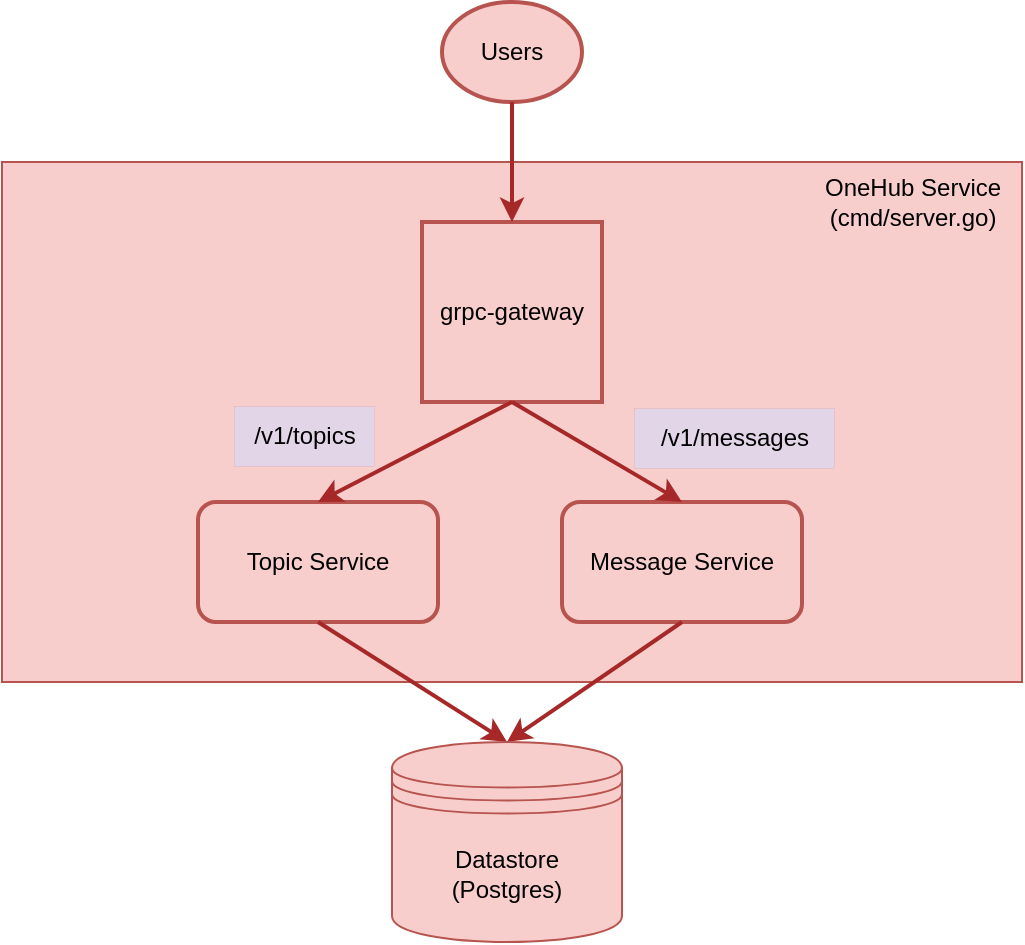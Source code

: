 <mxfile version="21.6.8" type="github" pages="2">
  <diagram name="Current Architecture" id="-JPuS-_Eib0aC4rEOsTi">
    <mxGraphModel dx="1012" dy="643" grid="1" gridSize="10" guides="1" tooltips="1" connect="1" arrows="1" fold="1" page="1" pageScale="1" pageWidth="850" pageHeight="1100" math="0" shadow="0">
      <root>
        <mxCell id="0" />
        <mxCell id="1" parent="0" />
        <mxCell id="6dTIfH8hTpsJ-1EWzCQs-1" style="edgeStyle=orthogonalEdgeStyle;rounded=0;orthogonalLoop=1;jettySize=auto;html=1;entryX=0.5;entryY=0;entryDx=0;entryDy=0;" edge="1" parent="1" source="ZFk9QuI-Hcgdrmsdoadk-18" target="ZFk9QuI-Hcgdrmsdoadk-5">
          <mxGeometry relative="1" as="geometry" />
        </mxCell>
        <mxCell id="ZFk9QuI-Hcgdrmsdoadk-18" value="" style="verticalLabelPosition=bottom;verticalAlign=top;html=1;shape=mxgraph.basic.rect;fillColor2=none;strokeWidth=1;size=20;indent=5;fillColor=#f8cecc;strokeColor=#b85450;" vertex="1" parent="1">
          <mxGeometry x="170" y="320" width="510" height="260" as="geometry" />
        </mxCell>
        <mxCell id="ZFk9QuI-Hcgdrmsdoadk-2" value="Users" style="ellipse;whiteSpace=wrap;html=1;strokeWidth=2;fillColor=#f8cecc;strokeColor=#b85450;" vertex="1" parent="1">
          <mxGeometry x="390" y="240" width="70" height="50" as="geometry" />
        </mxCell>
        <mxCell id="ZFk9QuI-Hcgdrmsdoadk-5" value="grpc-gateway" style="whiteSpace=wrap;html=1;aspect=fixed;fillColor=#f8cecc;strokeColor=#b85450;strokeWidth=2;" vertex="1" parent="1">
          <mxGeometry x="380" y="350" width="90" height="90" as="geometry" />
        </mxCell>
        <mxCell id="ZFk9QuI-Hcgdrmsdoadk-7" value="Topic Service" style="rounded=1;whiteSpace=wrap;html=1;fillColor=#f8cecc;strokeColor=#b85450;strokeWidth=2;" vertex="1" parent="1">
          <mxGeometry x="268" y="490" width="120" height="60" as="geometry" />
        </mxCell>
        <mxCell id="ZFk9QuI-Hcgdrmsdoadk-8" value="Message Service" style="rounded=1;whiteSpace=wrap;html=1;fillColor=#f8cecc;strokeColor=#b85450;strokeWidth=2;" vertex="1" parent="1">
          <mxGeometry x="450" y="490" width="120" height="60" as="geometry" />
        </mxCell>
        <mxCell id="ZFk9QuI-Hcgdrmsdoadk-9" value="" style="endArrow=classic;html=1;rounded=0;exitX=0.5;exitY=1;exitDx=0;exitDy=0;entryX=0.5;entryY=0;entryDx=0;entryDy=0;strokeColor=#A62828;strokeWidth=2;fillColor=#e1d5e7;" edge="1" parent="1" source="ZFk9QuI-Hcgdrmsdoadk-5" target="ZFk9QuI-Hcgdrmsdoadk-7">
          <mxGeometry width="50" height="50" relative="1" as="geometry">
            <mxPoint x="550" y="470" as="sourcePoint" />
            <mxPoint x="600" y="420" as="targetPoint" />
          </mxGeometry>
        </mxCell>
        <mxCell id="ZFk9QuI-Hcgdrmsdoadk-10" value="" style="endArrow=classic;html=1;rounded=0;exitX=0.5;exitY=1;exitDx=0;exitDy=0;entryX=0.5;entryY=0;entryDx=0;entryDy=0;strokeColor=#A62828;strokeWidth=2;fillColor=#e1d5e7;" edge="1" parent="1" source="ZFk9QuI-Hcgdrmsdoadk-5" target="ZFk9QuI-Hcgdrmsdoadk-8">
          <mxGeometry width="50" height="50" relative="1" as="geometry">
            <mxPoint x="435" y="450" as="sourcePoint" />
            <mxPoint x="330" y="500" as="targetPoint" />
          </mxGeometry>
        </mxCell>
        <mxCell id="ZFk9QuI-Hcgdrmsdoadk-11" value="" style="endArrow=classic;html=1;rounded=0;exitX=0.5;exitY=1;exitDx=0;exitDy=0;strokeColor=#A62828;strokeWidth=2;fillColor=#e1d5e7;entryX=0.5;entryY=0;entryDx=0;entryDy=0;" edge="1" parent="1" source="ZFk9QuI-Hcgdrmsdoadk-8" target="ZFk9QuI-Hcgdrmsdoadk-17">
          <mxGeometry width="50" height="50" relative="1" as="geometry">
            <mxPoint x="160" y="650" as="sourcePoint" />
            <mxPoint x="420" y="600" as="targetPoint" />
          </mxGeometry>
        </mxCell>
        <mxCell id="ZFk9QuI-Hcgdrmsdoadk-12" value="" style="endArrow=classic;html=1;rounded=0;exitX=0.5;exitY=1;exitDx=0;exitDy=0;strokeColor=#A62828;strokeWidth=2;fillColor=#e1d5e7;entryX=0.5;entryY=0;entryDx=0;entryDy=0;" edge="1" parent="1" source="ZFk9QuI-Hcgdrmsdoadk-7" target="ZFk9QuI-Hcgdrmsdoadk-17">
          <mxGeometry width="50" height="50" relative="1" as="geometry">
            <mxPoint x="220" y="630" as="sourcePoint" />
            <mxPoint x="420" y="600" as="targetPoint" />
          </mxGeometry>
        </mxCell>
        <mxCell id="ZFk9QuI-Hcgdrmsdoadk-13" value="/v1/topics" style="text;html=1;align=center;verticalAlign=middle;resizable=0;points=[];autosize=1;strokeColor=#A62828;fillColor=#e1d5e7;strokeWidth=0;" vertex="1" parent="1">
          <mxGeometry x="286" y="442" width="70" height="30" as="geometry" />
        </mxCell>
        <mxCell id="ZFk9QuI-Hcgdrmsdoadk-14" value="/v1/messages" style="text;html=1;align=center;verticalAlign=middle;resizable=0;points=[];autosize=1;strokeColor=#A62828;fillColor=#e1d5e7;strokeWidth=0;" vertex="1" parent="1">
          <mxGeometry x="486" y="443" width="100" height="30" as="geometry" />
        </mxCell>
        <mxCell id="ZFk9QuI-Hcgdrmsdoadk-16" value="" style="endArrow=classic;html=1;rounded=0;exitX=0.5;exitY=1;exitDx=0;exitDy=0;entryX=0.5;entryY=0;entryDx=0;entryDy=0;strokeColor=#A62828;strokeWidth=2;fillColor=#e1d5e7;" edge="1" parent="1" source="ZFk9QuI-Hcgdrmsdoadk-2" target="ZFk9QuI-Hcgdrmsdoadk-5">
          <mxGeometry width="50" height="50" relative="1" as="geometry">
            <mxPoint x="70" y="480" as="sourcePoint" />
            <mxPoint x="425" y="312" as="targetPoint" />
          </mxGeometry>
        </mxCell>
        <mxCell id="ZFk9QuI-Hcgdrmsdoadk-17" value="Datastore&lt;br&gt;(Postgres)" style="shape=datastore;whiteSpace=wrap;html=1;fillColor=#f8cecc;strokeColor=#b85450;" vertex="1" parent="1">
          <mxGeometry x="365" y="610" width="115" height="100" as="geometry" />
        </mxCell>
        <mxCell id="ZFk9QuI-Hcgdrmsdoadk-19" value="OneHub Service&lt;br&gt;(cmd/server.go)" style="text;html=1;align=center;verticalAlign=middle;resizable=0;points=[];autosize=1;strokeColor=none;fillColor=none;" vertex="1" parent="1">
          <mxGeometry x="570" y="320" width="110" height="40" as="geometry" />
        </mxCell>
      </root>
    </mxGraphModel>
  </diagram>
  <diagram name="New Architecture" id="yNTU8KE3XLUba8caBVKO">
    <mxGraphModel dx="1012" dy="643" grid="1" gridSize="10" guides="1" tooltips="1" connect="1" arrows="1" fold="1" page="1" pageScale="1" pageWidth="850" pageHeight="1100" math="0" shadow="0">
      <root>
        <mxCell id="0z7UrHsTXnvzhj-5PGaQ-0" />
        <mxCell id="0z7UrHsTXnvzhj-5PGaQ-1" parent="0z7UrHsTXnvzhj-5PGaQ-0" />
        <mxCell id="0z7UrHsTXnvzhj-5PGaQ-2" value="" style="verticalLabelPosition=bottom;verticalAlign=top;html=1;shape=mxgraph.basic.rect;fillColor2=none;strokeWidth=1;size=20;indent=5;fillColor=#f8cecc;strokeColor=#b85450;" vertex="1" parent="0z7UrHsTXnvzhj-5PGaQ-1">
          <mxGeometry x="240" y="290" width="340" height="290" as="geometry" />
        </mxCell>
        <mxCell id="0z7UrHsTXnvzhj-5PGaQ-3" value="Router&lt;br&gt;????" style="whiteSpace=wrap;html=1;aspect=fixed;fillColor=#f8cecc;strokeColor=#b85450;strokeWidth=2;" vertex="1" parent="0z7UrHsTXnvzhj-5PGaQ-1">
          <mxGeometry x="586" y="162" width="90" height="90" as="geometry" />
        </mxCell>
        <mxCell id="0z7UrHsTXnvzhj-5PGaQ-4" value="Users" style="ellipse;whiteSpace=wrap;html=1;strokeWidth=2;fillColor=#f8cecc;strokeColor=#b85450;" vertex="1" parent="0z7UrHsTXnvzhj-5PGaQ-1">
          <mxGeometry x="596" y="60" width="70" height="50" as="geometry" />
        </mxCell>
        <mxCell id="0z7UrHsTXnvzhj-5PGaQ-5" value="grpc-gateway" style="whiteSpace=wrap;html=1;aspect=fixed;fillColor=#f8cecc;strokeColor=#b85450;strokeWidth=2;" vertex="1" parent="0z7UrHsTXnvzhj-5PGaQ-1">
          <mxGeometry x="380" y="350" width="90" height="90" as="geometry" />
        </mxCell>
        <mxCell id="0z7UrHsTXnvzhj-5PGaQ-6" value="" style="endArrow=classic;html=1;rounded=0;exitX=0.5;exitY=1;exitDx=0;exitDy=0;entryX=0.5;entryY=0;entryDx=0;entryDy=0;strokeColor=#A62828;strokeWidth=2;fillColor=#e1d5e7;" edge="1" parent="0z7UrHsTXnvzhj-5PGaQ-1" source="0z7UrHsTXnvzhj-5PGaQ-3" target="0z7UrHsTXnvzhj-5PGaQ-5">
          <mxGeometry width="50" height="50" relative="1" as="geometry">
            <mxPoint x="400" y="360" as="sourcePoint" />
            <mxPoint x="450" y="310" as="targetPoint" />
          </mxGeometry>
        </mxCell>
        <mxCell id="0z7UrHsTXnvzhj-5PGaQ-7" value="Topic Service" style="rounded=1;whiteSpace=wrap;html=1;fillColor=#f8cecc;strokeColor=#b85450;strokeWidth=2;" vertex="1" parent="0z7UrHsTXnvzhj-5PGaQ-1">
          <mxGeometry x="268" y="490" width="120" height="60" as="geometry" />
        </mxCell>
        <mxCell id="0z7UrHsTXnvzhj-5PGaQ-8" value="Message Service" style="rounded=1;whiteSpace=wrap;html=1;fillColor=#f8cecc;strokeColor=#b85450;strokeWidth=2;" vertex="1" parent="0z7UrHsTXnvzhj-5PGaQ-1">
          <mxGeometry x="450" y="490" width="120" height="60" as="geometry" />
        </mxCell>
        <mxCell id="0z7UrHsTXnvzhj-5PGaQ-9" value="" style="endArrow=classic;html=1;rounded=0;exitX=0.5;exitY=1;exitDx=0;exitDy=0;entryX=0.5;entryY=0;entryDx=0;entryDy=0;strokeColor=#A62828;strokeWidth=2;fillColor=#e1d5e7;" edge="1" parent="0z7UrHsTXnvzhj-5PGaQ-1" source="0z7UrHsTXnvzhj-5PGaQ-5" target="0z7UrHsTXnvzhj-5PGaQ-7">
          <mxGeometry width="50" height="50" relative="1" as="geometry">
            <mxPoint x="550" y="470" as="sourcePoint" />
            <mxPoint x="600" y="420" as="targetPoint" />
          </mxGeometry>
        </mxCell>
        <mxCell id="0z7UrHsTXnvzhj-5PGaQ-10" value="" style="endArrow=classic;html=1;rounded=0;exitX=0.5;exitY=1;exitDx=0;exitDy=0;entryX=0.5;entryY=0;entryDx=0;entryDy=0;strokeColor=#A62828;strokeWidth=2;fillColor=#e1d5e7;" edge="1" parent="0z7UrHsTXnvzhj-5PGaQ-1" source="0z7UrHsTXnvzhj-5PGaQ-5" target="0z7UrHsTXnvzhj-5PGaQ-8">
          <mxGeometry width="50" height="50" relative="1" as="geometry">
            <mxPoint x="435" y="450" as="sourcePoint" />
            <mxPoint x="330" y="500" as="targetPoint" />
          </mxGeometry>
        </mxCell>
        <mxCell id="0z7UrHsTXnvzhj-5PGaQ-11" value="" style="endArrow=classic;html=1;rounded=0;exitX=0.5;exitY=1;exitDx=0;exitDy=0;strokeColor=#A62828;strokeWidth=2;fillColor=#e1d5e7;entryX=0.5;entryY=0;entryDx=0;entryDy=0;" edge="1" parent="0z7UrHsTXnvzhj-5PGaQ-1" source="0z7UrHsTXnvzhj-5PGaQ-8" target="0z7UrHsTXnvzhj-5PGaQ-17">
          <mxGeometry width="50" height="50" relative="1" as="geometry">
            <mxPoint x="160" y="650" as="sourcePoint" />
            <mxPoint x="420" y="600" as="targetPoint" />
          </mxGeometry>
        </mxCell>
        <mxCell id="0z7UrHsTXnvzhj-5PGaQ-12" value="" style="endArrow=classic;html=1;rounded=0;exitX=0.5;exitY=1;exitDx=0;exitDy=0;strokeColor=#A62828;strokeWidth=2;fillColor=#e1d5e7;entryX=0.5;entryY=0;entryDx=0;entryDy=0;" edge="1" parent="0z7UrHsTXnvzhj-5PGaQ-1" source="0z7UrHsTXnvzhj-5PGaQ-7" target="0z7UrHsTXnvzhj-5PGaQ-17">
          <mxGeometry width="50" height="50" relative="1" as="geometry">
            <mxPoint x="220" y="630" as="sourcePoint" />
            <mxPoint x="420" y="600" as="targetPoint" />
          </mxGeometry>
        </mxCell>
        <mxCell id="0z7UrHsTXnvzhj-5PGaQ-13" value="/v1/topics" style="text;html=1;align=center;verticalAlign=middle;resizable=0;points=[];autosize=1;strokeColor=#A62828;fillColor=#e1d5e7;strokeWidth=0;" vertex="1" parent="0z7UrHsTXnvzhj-5PGaQ-1">
          <mxGeometry x="286" y="442" width="70" height="30" as="geometry" />
        </mxCell>
        <mxCell id="0z7UrHsTXnvzhj-5PGaQ-14" value="/v1/messages" style="text;html=1;align=center;verticalAlign=middle;resizable=0;points=[];autosize=1;strokeColor=#A62828;fillColor=#e1d5e7;strokeWidth=0;" vertex="1" parent="0z7UrHsTXnvzhj-5PGaQ-1">
          <mxGeometry x="486" y="443" width="100" height="30" as="geometry" />
        </mxCell>
        <mxCell id="0z7UrHsTXnvzhj-5PGaQ-15" value="/v1/*" style="text;html=1;align=center;verticalAlign=middle;resizable=0;points=[];autosize=1;strokeColor=#A62828;fillColor=#e1d5e7;strokeWidth=0;" vertex="1" parent="0z7UrHsTXnvzhj-5PGaQ-1">
          <mxGeometry x="432" y="301" width="50" height="30" as="geometry" />
        </mxCell>
        <mxCell id="0z7UrHsTXnvzhj-5PGaQ-16" value="" style="endArrow=classic;html=1;rounded=0;exitX=0.5;exitY=1;exitDx=0;exitDy=0;entryX=0.5;entryY=0;entryDx=0;entryDy=0;strokeColor=#A62828;strokeWidth=2;fillColor=#e1d5e7;" edge="1" parent="0z7UrHsTXnvzhj-5PGaQ-1" source="0z7UrHsTXnvzhj-5PGaQ-4" target="0z7UrHsTXnvzhj-5PGaQ-3">
          <mxGeometry width="50" height="50" relative="1" as="geometry">
            <mxPoint x="70" y="370" as="sourcePoint" />
            <mxPoint x="120" y="320" as="targetPoint" />
          </mxGeometry>
        </mxCell>
        <mxCell id="0z7UrHsTXnvzhj-5PGaQ-17" value="Datastore&lt;br&gt;(Postgres)" style="shape=datastore;whiteSpace=wrap;html=1;fillColor=#f8cecc;strokeColor=#b85450;" vertex="1" parent="0z7UrHsTXnvzhj-5PGaQ-1">
          <mxGeometry x="365" y="610" width="115" height="100" as="geometry" />
        </mxCell>
        <mxCell id="0z7UrHsTXnvzhj-5PGaQ-18" value="OneHub Service&lt;br&gt;(cmd/server.go)" style="text;html=1;align=center;verticalAlign=middle;resizable=0;points=[];autosize=1;strokeColor=none;fillColor=none;" vertex="1" parent="0z7UrHsTXnvzhj-5PGaQ-1">
          <mxGeometry x="246" y="291" width="110" height="40" as="geometry" />
        </mxCell>
        <mxCell id="8qNKQKcETZL-HLPWV8Y--0" value="FrontEnd&lt;br&gt;Service&lt;br&gt;(eg NextJS App)" style="whiteSpace=wrap;html=1;aspect=fixed;fillColor=#f8cecc;strokeColor=#b85450;strokeWidth=2;" vertex="1" parent="0z7UrHsTXnvzhj-5PGaQ-1">
          <mxGeometry x="730" y="296" width="110" height="110" as="geometry" />
        </mxCell>
        <mxCell id="8qNKQKcETZL-HLPWV8Y--1" value="" style="endArrow=classic;html=1;rounded=0;exitX=0.5;exitY=1;exitDx=0;exitDy=0;entryX=0.5;entryY=0;entryDx=0;entryDy=0;strokeColor=#A62828;strokeWidth=2;fillColor=#e1d5e7;" edge="1" parent="0z7UrHsTXnvzhj-5PGaQ-1" source="0z7UrHsTXnvzhj-5PGaQ-3" target="8qNKQKcETZL-HLPWV8Y--0">
          <mxGeometry width="50" height="50" relative="1" as="geometry">
            <mxPoint x="641" y="262" as="sourcePoint" />
            <mxPoint x="435" y="360" as="targetPoint" />
          </mxGeometry>
        </mxCell>
        <mxCell id="8qNKQKcETZL-HLPWV8Y--2" value="" style="endArrow=classic;html=1;rounded=0;exitX=0;exitY=0.5;exitDx=0;exitDy=0;entryX=1;entryY=0.5;entryDx=0;entryDy=0;strokeColor=#A62828;strokeWidth=2;fillColor=#e1d5e7;" edge="1" parent="0z7UrHsTXnvzhj-5PGaQ-1" source="8qNKQKcETZL-HLPWV8Y--0" target="0z7UrHsTXnvzhj-5PGaQ-5">
          <mxGeometry width="50" height="50" relative="1" as="geometry">
            <mxPoint x="641" y="262" as="sourcePoint" />
            <mxPoint x="795" y="306" as="targetPoint" />
          </mxGeometry>
        </mxCell>
        <mxCell id="8qNKQKcETZL-HLPWV8Y--3" value="API Calls (AJAX)" style="edgeLabel;html=1;align=center;verticalAlign=middle;resizable=0;points=[];" vertex="1" connectable="0" parent="8qNKQKcETZL-HLPWV8Y--2">
          <mxGeometry x="-0.057" y="-3" relative="1" as="geometry">
            <mxPoint x="23" as="offset" />
          </mxGeometry>
        </mxCell>
      </root>
    </mxGraphModel>
  </diagram>
</mxfile>
